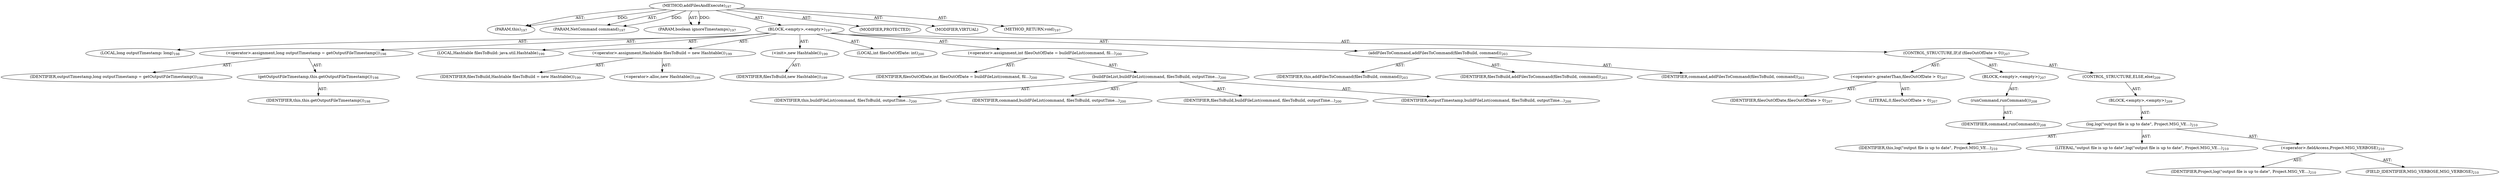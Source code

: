 digraph "addFilesAndExecute" {  
"111669149704" [label = <(METHOD,addFilesAndExecute)<SUB>197</SUB>> ]
"115964116997" [label = <(PARAM,this)<SUB>197</SUB>> ]
"115964117009" [label = <(PARAM,NetCommand command)<SUB>197</SUB>> ]
"115964117010" [label = <(PARAM,boolean ignoreTimestamps)<SUB>197</SUB>> ]
"25769803790" [label = <(BLOCK,&lt;empty&gt;,&lt;empty&gt;)<SUB>197</SUB>> ]
"94489280521" [label = <(LOCAL,long outputTimestamp: long)<SUB>198</SUB>> ]
"30064771140" [label = <(&lt;operator&gt;.assignment,long outputTimestamp = getOutputFileTimestamp())<SUB>198</SUB>> ]
"68719476799" [label = <(IDENTIFIER,outputTimestamp,long outputTimestamp = getOutputFileTimestamp())<SUB>198</SUB>> ]
"30064771141" [label = <(getOutputFileTimestamp,this.getOutputFileTimestamp())<SUB>198</SUB>> ]
"68719476751" [label = <(IDENTIFIER,this,this.getOutputFileTimestamp())<SUB>198</SUB>> ]
"94489280522" [label = <(LOCAL,Hashtable filesToBuild: java.util.Hashtable)<SUB>199</SUB>> ]
"30064771142" [label = <(&lt;operator&gt;.assignment,Hashtable filesToBuild = new Hashtable())<SUB>199</SUB>> ]
"68719476800" [label = <(IDENTIFIER,filesToBuild,Hashtable filesToBuild = new Hashtable())<SUB>199</SUB>> ]
"30064771143" [label = <(&lt;operator&gt;.alloc,new Hashtable())<SUB>199</SUB>> ]
"30064771144" [label = <(&lt;init&gt;,new Hashtable())<SUB>199</SUB>> ]
"68719476801" [label = <(IDENTIFIER,filesToBuild,new Hashtable())<SUB>199</SUB>> ]
"94489280523" [label = <(LOCAL,int filesOutOfDate: int)<SUB>200</SUB>> ]
"30064771145" [label = <(&lt;operator&gt;.assignment,int filesOutOfDate = buildFileList(command, fil...)<SUB>200</SUB>> ]
"68719476802" [label = <(IDENTIFIER,filesOutOfDate,int filesOutOfDate = buildFileList(command, fil...)<SUB>200</SUB>> ]
"30064771146" [label = <(buildFileList,buildFileList(command, filesToBuild, outputTime...)<SUB>200</SUB>> ]
"68719476752" [label = <(IDENTIFIER,this,buildFileList(command, filesToBuild, outputTime...)<SUB>200</SUB>> ]
"68719476803" [label = <(IDENTIFIER,command,buildFileList(command, filesToBuild, outputTime...)<SUB>200</SUB>> ]
"68719476804" [label = <(IDENTIFIER,filesToBuild,buildFileList(command, filesToBuild, outputTime...)<SUB>200</SUB>> ]
"68719476805" [label = <(IDENTIFIER,outputTimestamp,buildFileList(command, filesToBuild, outputTime...)<SUB>200</SUB>> ]
"30064771147" [label = <(addFilesToCommand,addFilesToCommand(filesToBuild, command))<SUB>203</SUB>> ]
"68719476753" [label = <(IDENTIFIER,this,addFilesToCommand(filesToBuild, command))<SUB>203</SUB>> ]
"68719476806" [label = <(IDENTIFIER,filesToBuild,addFilesToCommand(filesToBuild, command))<SUB>203</SUB>> ]
"68719476807" [label = <(IDENTIFIER,command,addFilesToCommand(filesToBuild, command))<SUB>203</SUB>> ]
"47244640262" [label = <(CONTROL_STRUCTURE,IF,if (filesOutOfDate &gt; 0))<SUB>207</SUB>> ]
"30064771148" [label = <(&lt;operator&gt;.greaterThan,filesOutOfDate &gt; 0)<SUB>207</SUB>> ]
"68719476808" [label = <(IDENTIFIER,filesOutOfDate,filesOutOfDate &gt; 0)<SUB>207</SUB>> ]
"90194313230" [label = <(LITERAL,0,filesOutOfDate &gt; 0)<SUB>207</SUB>> ]
"25769803791" [label = <(BLOCK,&lt;empty&gt;,&lt;empty&gt;)<SUB>207</SUB>> ]
"30064771149" [label = <(runCommand,runCommand())<SUB>208</SUB>> ]
"68719476809" [label = <(IDENTIFIER,command,runCommand())<SUB>208</SUB>> ]
"47244640263" [label = <(CONTROL_STRUCTURE,ELSE,else)<SUB>209</SUB>> ]
"25769803792" [label = <(BLOCK,&lt;empty&gt;,&lt;empty&gt;)<SUB>209</SUB>> ]
"30064771150" [label = <(log,log(&quot;output file is up to date&quot;, Project.MSG_VE...)<SUB>210</SUB>> ]
"68719476754" [label = <(IDENTIFIER,this,log(&quot;output file is up to date&quot;, Project.MSG_VE...)<SUB>210</SUB>> ]
"90194313231" [label = <(LITERAL,&quot;output file is up to date&quot;,log(&quot;output file is up to date&quot;, Project.MSG_VE...)<SUB>210</SUB>> ]
"30064771151" [label = <(&lt;operator&gt;.fieldAccess,Project.MSG_VERBOSE)<SUB>210</SUB>> ]
"68719476810" [label = <(IDENTIFIER,Project,log(&quot;output file is up to date&quot;, Project.MSG_VE...)<SUB>210</SUB>> ]
"55834574857" [label = <(FIELD_IDENTIFIER,MSG_VERBOSE,MSG_VERBOSE)<SUB>210</SUB>> ]
"133143986195" [label = <(MODIFIER,PROTECTED)> ]
"133143986196" [label = <(MODIFIER,VIRTUAL)> ]
"128849018888" [label = <(METHOD_RETURN,void)<SUB>197</SUB>> ]
  "111669149704" -> "115964116997"  [ label = "AST: "] 
  "111669149704" -> "115964117009"  [ label = "AST: "] 
  "111669149704" -> "115964117010"  [ label = "AST: "] 
  "111669149704" -> "25769803790"  [ label = "AST: "] 
  "111669149704" -> "133143986195"  [ label = "AST: "] 
  "111669149704" -> "133143986196"  [ label = "AST: "] 
  "111669149704" -> "128849018888"  [ label = "AST: "] 
  "25769803790" -> "94489280521"  [ label = "AST: "] 
  "25769803790" -> "30064771140"  [ label = "AST: "] 
  "25769803790" -> "94489280522"  [ label = "AST: "] 
  "25769803790" -> "30064771142"  [ label = "AST: "] 
  "25769803790" -> "30064771144"  [ label = "AST: "] 
  "25769803790" -> "94489280523"  [ label = "AST: "] 
  "25769803790" -> "30064771145"  [ label = "AST: "] 
  "25769803790" -> "30064771147"  [ label = "AST: "] 
  "25769803790" -> "47244640262"  [ label = "AST: "] 
  "30064771140" -> "68719476799"  [ label = "AST: "] 
  "30064771140" -> "30064771141"  [ label = "AST: "] 
  "30064771141" -> "68719476751"  [ label = "AST: "] 
  "30064771142" -> "68719476800"  [ label = "AST: "] 
  "30064771142" -> "30064771143"  [ label = "AST: "] 
  "30064771144" -> "68719476801"  [ label = "AST: "] 
  "30064771145" -> "68719476802"  [ label = "AST: "] 
  "30064771145" -> "30064771146"  [ label = "AST: "] 
  "30064771146" -> "68719476752"  [ label = "AST: "] 
  "30064771146" -> "68719476803"  [ label = "AST: "] 
  "30064771146" -> "68719476804"  [ label = "AST: "] 
  "30064771146" -> "68719476805"  [ label = "AST: "] 
  "30064771147" -> "68719476753"  [ label = "AST: "] 
  "30064771147" -> "68719476806"  [ label = "AST: "] 
  "30064771147" -> "68719476807"  [ label = "AST: "] 
  "47244640262" -> "30064771148"  [ label = "AST: "] 
  "47244640262" -> "25769803791"  [ label = "AST: "] 
  "47244640262" -> "47244640263"  [ label = "AST: "] 
  "30064771148" -> "68719476808"  [ label = "AST: "] 
  "30064771148" -> "90194313230"  [ label = "AST: "] 
  "25769803791" -> "30064771149"  [ label = "AST: "] 
  "30064771149" -> "68719476809"  [ label = "AST: "] 
  "47244640263" -> "25769803792"  [ label = "AST: "] 
  "25769803792" -> "30064771150"  [ label = "AST: "] 
  "30064771150" -> "68719476754"  [ label = "AST: "] 
  "30064771150" -> "90194313231"  [ label = "AST: "] 
  "30064771150" -> "30064771151"  [ label = "AST: "] 
  "30064771151" -> "68719476810"  [ label = "AST: "] 
  "30064771151" -> "55834574857"  [ label = "AST: "] 
  "111669149704" -> "115964116997"  [ label = "DDG: "] 
  "111669149704" -> "115964117009"  [ label = "DDG: "] 
  "111669149704" -> "115964117010"  [ label = "DDG: "] 
}
